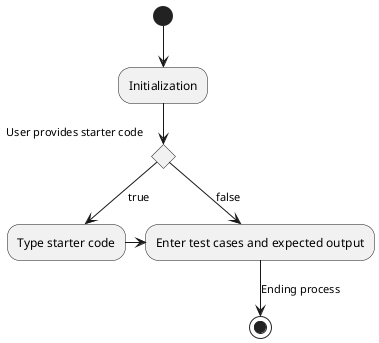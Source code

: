 @startuml
(*) --> "Initialization"

if "User provides starter code" then
  -->[true] "Type starter code"
  -right-> "Enter test cases and expected output"
else
  ->[false] "Enter test cases and expected output"
endif
-->[Ending process] (*)
@enduml
